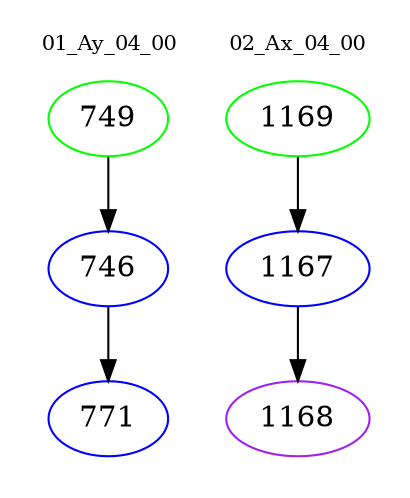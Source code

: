 digraph{
subgraph cluster_0 {
color = white
label = "01_Ay_04_00";
fontsize=10;
T0_749 [label="749", color="green"]
T0_749 -> T0_746 [color="black"]
T0_746 [label="746", color="blue"]
T0_746 -> T0_771 [color="black"]
T0_771 [label="771", color="blue"]
}
subgraph cluster_1 {
color = white
label = "02_Ax_04_00";
fontsize=10;
T1_1169 [label="1169", color="green"]
T1_1169 -> T1_1167 [color="black"]
T1_1167 [label="1167", color="blue"]
T1_1167 -> T1_1168 [color="black"]
T1_1168 [label="1168", color="purple"]
}
}
